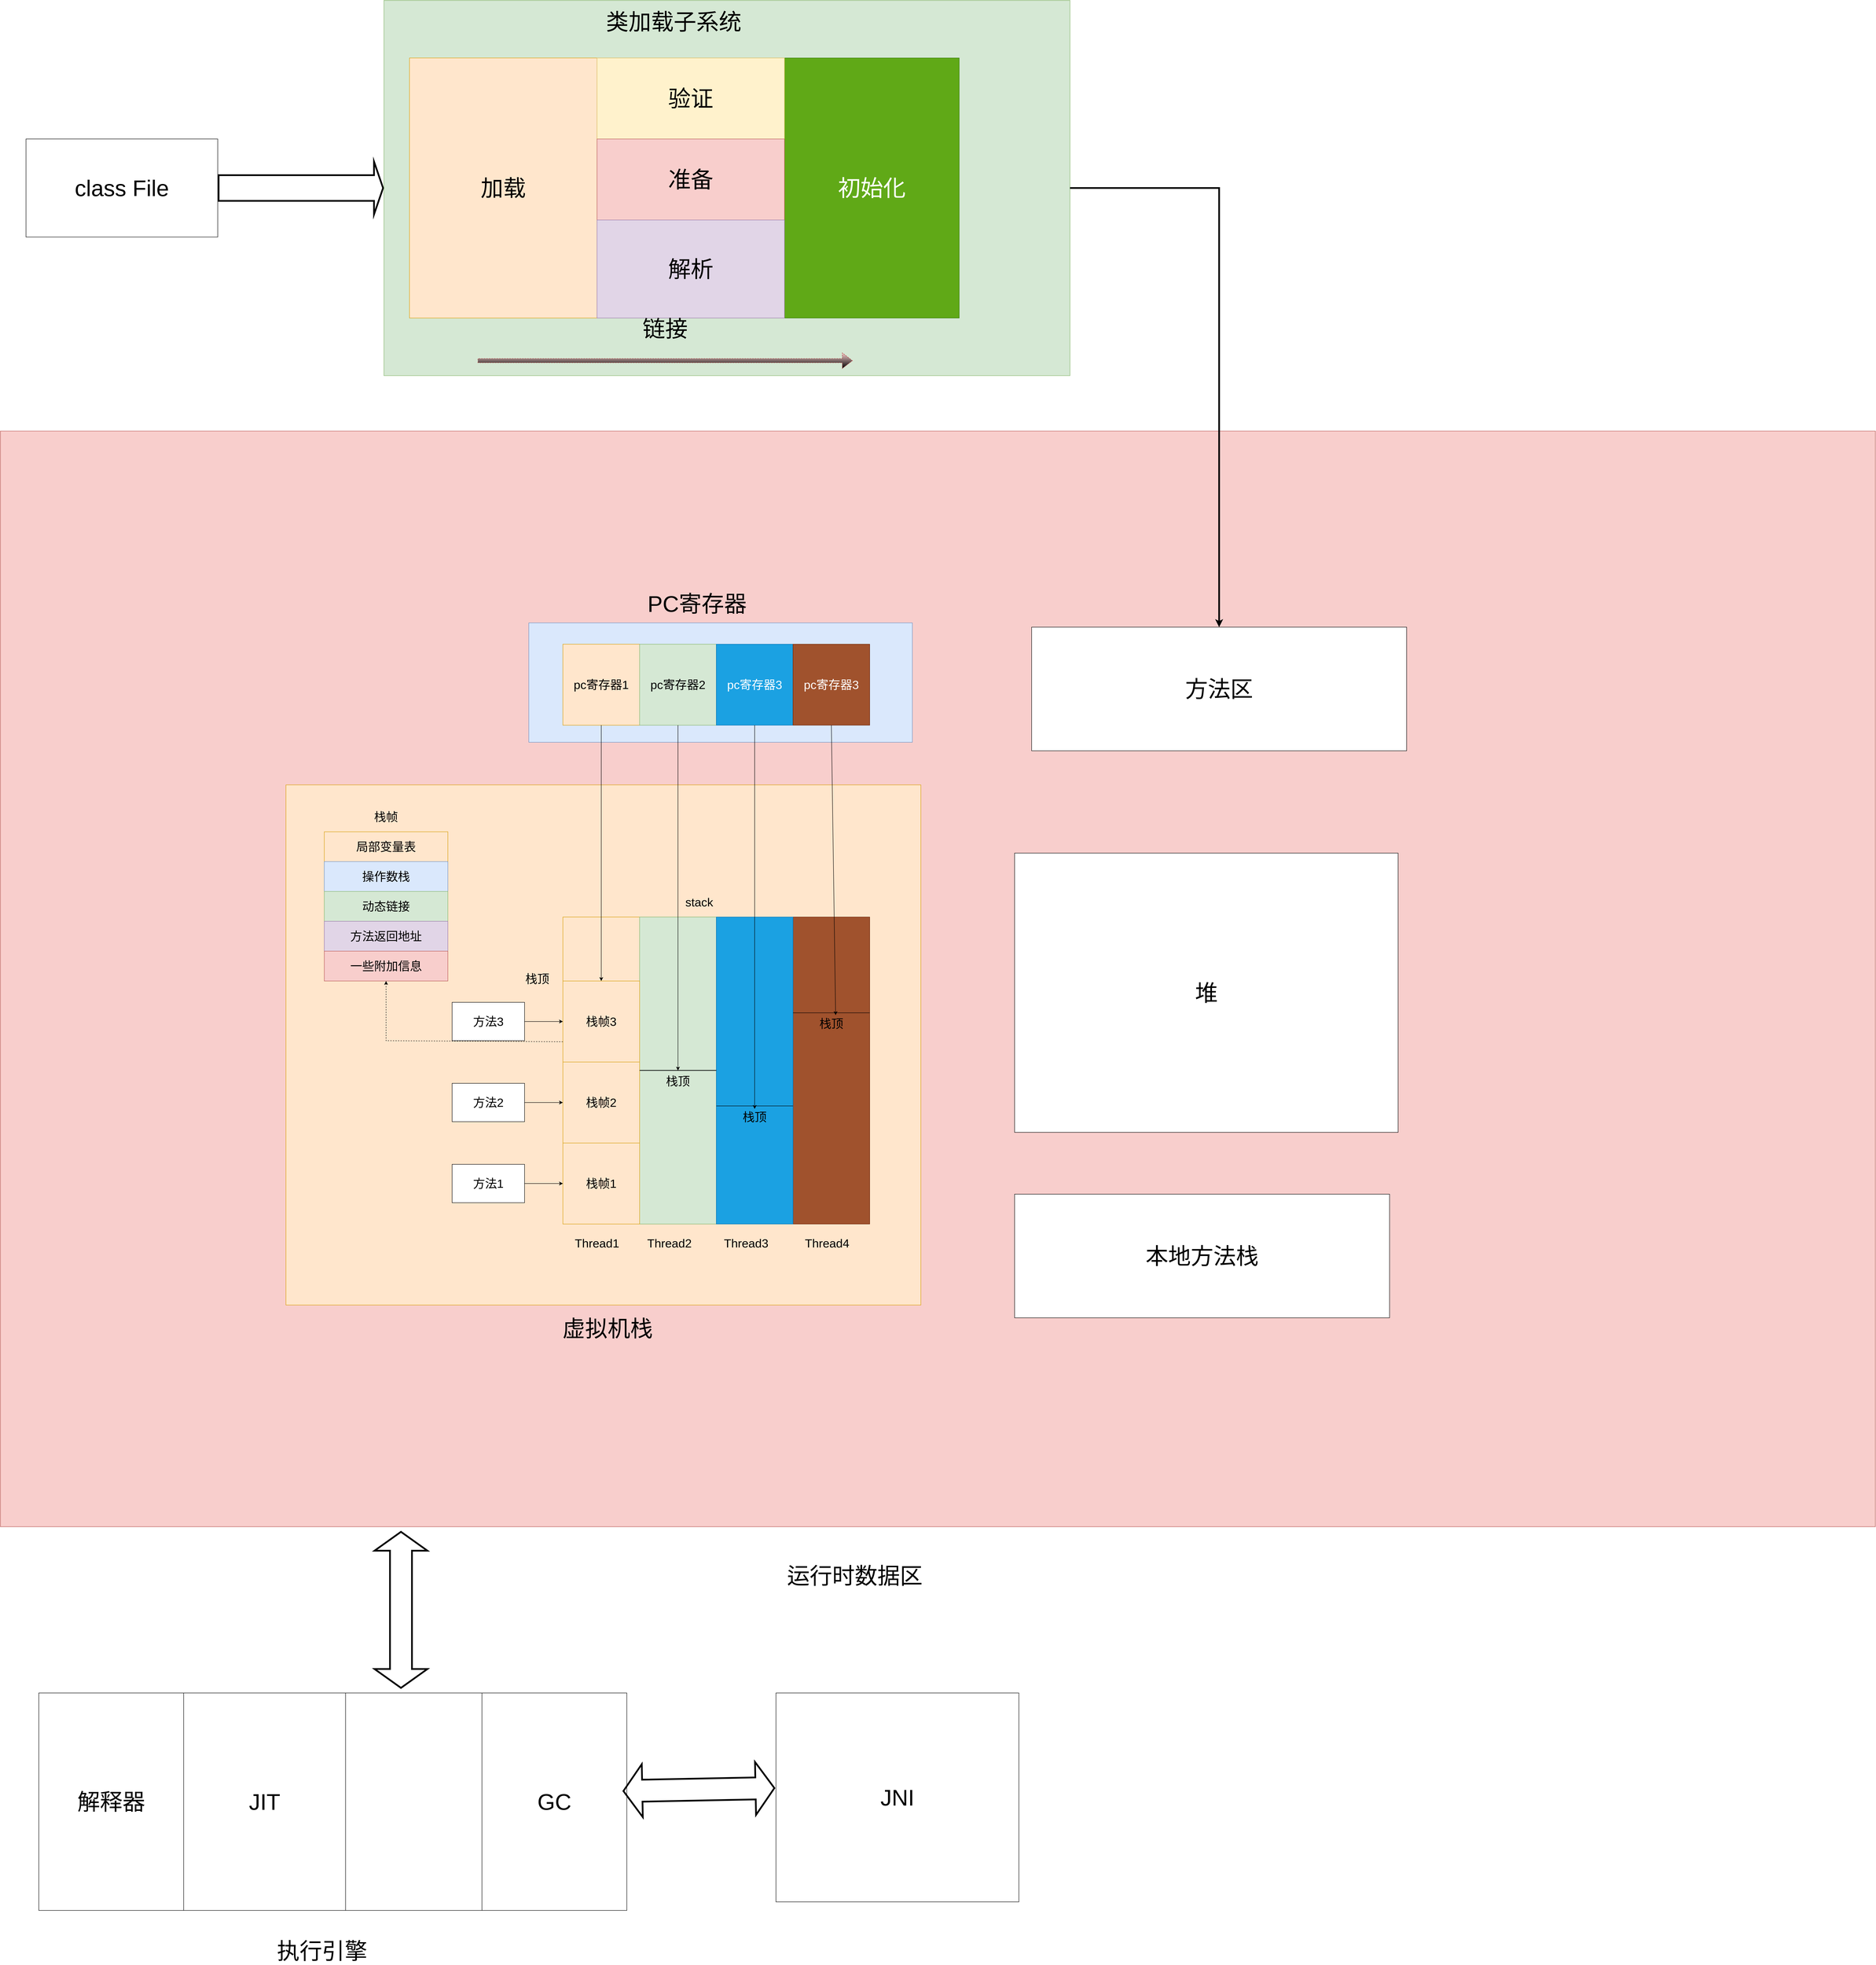 <mxfile version="20.2.5" type="github">
  <diagram name="Page-1" id="e7e014a7-5840-1c2e-5031-d8a46d1fe8dd">
    <mxGraphModel dx="7060" dy="5684" grid="1" gridSize="10" guides="1" tooltips="1" connect="1" arrows="1" fold="1" page="1" pageScale="1" pageWidth="1169" pageHeight="826" background="none" math="0" shadow="0">
      <root>
        <mxCell id="0" />
        <mxCell id="1" parent="0" />
        <mxCell id="_ZzYg-q-LXf1VRRoxgUA-122" value="" style="rounded=0;whiteSpace=wrap;html=1;shadow=0;glass=0;fillStyle=auto;fontSize=53;strokeWidth=1;fillColor=#d5e8d4;strokeColor=#82b366;" vertex="1" parent="1">
          <mxGeometry x="-130" y="-2200" width="1610" height="880" as="geometry" />
        </mxCell>
        <mxCell id="_ZzYg-q-LXf1VRRoxgUA-120" value="" style="rounded=0;whiteSpace=wrap;html=1;shadow=0;glass=0;fillStyle=auto;fontSize=53;strokeWidth=1;fillColor=#f8cecc;strokeColor=#b85450;" vertex="1" parent="1">
          <mxGeometry x="-1030" y="-1190" width="4400" height="2570" as="geometry" />
        </mxCell>
        <mxCell id="_ZzYg-q-LXf1VRRoxgUA-106" value="" style="rounded=0;whiteSpace=wrap;html=1;shadow=0;glass=0;fillStyle=auto;fontSize=53;strokeWidth=1;fillColor=#dae8fc;strokeColor=#6c8ebf;" vertex="1" parent="1">
          <mxGeometry x="210" y="-740" width="900" height="280" as="geometry" />
        </mxCell>
        <mxCell id="_ZzYg-q-LXf1VRRoxgUA-104" value="" style="rounded=0;whiteSpace=wrap;html=1;fillStyle=auto;fontSize=28;fillColor=#ffe6cc;strokeColor=#d79b00;glass=0;shadow=0;" vertex="1" parent="1">
          <mxGeometry x="-360" y="-360" width="1490" height="1220" as="geometry" />
        </mxCell>
        <mxCell id="_ZzYg-q-LXf1VRRoxgUA-43" value="" style="whiteSpace=wrap;html=1;aspect=fixed;fillColor=#a0522d;fontColor=#ffffff;strokeColor=#6D1F00;" vertex="1" parent="1">
          <mxGeometry x="290" y="-50" width="720" height="720" as="geometry" />
        </mxCell>
        <mxCell id="_ZzYg-q-LXf1VRRoxgUA-44" value="&lt;font style=&quot;font-size: 28px;&quot;&gt;stack&lt;/font&gt;" style="text;html=1;strokeColor=none;fillColor=none;align=center;verticalAlign=middle;whiteSpace=wrap;rounded=0;" vertex="1" parent="1">
          <mxGeometry x="410" y="-120" width="400" height="70" as="geometry" />
        </mxCell>
        <mxCell id="_ZzYg-q-LXf1VRRoxgUA-47" value="" style="rounded=0;whiteSpace=wrap;html=1;fontSize=28;fillColor=#ffe6cc;strokeColor=#d79b00;" vertex="1" parent="1">
          <mxGeometry x="290" y="-50" width="180" height="720" as="geometry" />
        </mxCell>
        <mxCell id="_ZzYg-q-LXf1VRRoxgUA-48" value="" style="rounded=0;whiteSpace=wrap;html=1;fontSize=28;fillColor=#d5e8d4;strokeColor=#82b366;" vertex="1" parent="1">
          <mxGeometry x="470" y="-50" width="180" height="720" as="geometry" />
        </mxCell>
        <mxCell id="_ZzYg-q-LXf1VRRoxgUA-49" value="" style="rounded=0;whiteSpace=wrap;html=1;fontSize=28;fillColor=#1ba1e2;fontColor=#ffffff;strokeColor=#006EAF;" vertex="1" parent="1">
          <mxGeometry x="650" y="-50" width="180" height="720" as="geometry" />
        </mxCell>
        <mxCell id="_ZzYg-q-LXf1VRRoxgUA-50" value="栈帧1" style="rounded=0;whiteSpace=wrap;html=1;fontSize=28;fillColor=#ffe6cc;strokeColor=#d79b00;" vertex="1" parent="1">
          <mxGeometry x="290" y="480" width="180" height="190" as="geometry" />
        </mxCell>
        <mxCell id="_ZzYg-q-LXf1VRRoxgUA-51" value="栈帧2" style="rounded=0;whiteSpace=wrap;html=1;fontSize=28;fillColor=#ffe6cc;strokeColor=#d79b00;" vertex="1" parent="1">
          <mxGeometry x="290" y="290" width="180" height="190" as="geometry" />
        </mxCell>
        <mxCell id="_ZzYg-q-LXf1VRRoxgUA-52" value="栈帧3" style="rounded=0;whiteSpace=wrap;html=1;fontSize=28;fillColor=#ffe6cc;strokeColor=#d79b00;" vertex="1" parent="1">
          <mxGeometry x="290" y="100" width="180" height="190" as="geometry" />
        </mxCell>
        <mxCell id="_ZzYg-q-LXf1VRRoxgUA-53" value="方法1" style="rounded=0;whiteSpace=wrap;html=1;fontSize=28;" vertex="1" parent="1">
          <mxGeometry x="30" y="530" width="170" height="90" as="geometry" />
        </mxCell>
        <mxCell id="_ZzYg-q-LXf1VRRoxgUA-54" value="方法2" style="rounded=0;whiteSpace=wrap;html=1;fontSize=28;" vertex="1" parent="1">
          <mxGeometry x="30" y="340" width="170" height="90" as="geometry" />
        </mxCell>
        <mxCell id="_ZzYg-q-LXf1VRRoxgUA-55" value="方法3" style="rounded=0;whiteSpace=wrap;html=1;fontSize=28;" vertex="1" parent="1">
          <mxGeometry x="30" y="150" width="170" height="90" as="geometry" />
        </mxCell>
        <mxCell id="_ZzYg-q-LXf1VRRoxgUA-56" value="" style="endArrow=classic;html=1;rounded=0;fontSize=28;exitX=1;exitY=0.5;exitDx=0;exitDy=0;entryX=0;entryY=0.5;entryDx=0;entryDy=0;" edge="1" parent="1" source="_ZzYg-q-LXf1VRRoxgUA-53" target="_ZzYg-q-LXf1VRRoxgUA-50">
          <mxGeometry width="50" height="50" relative="1" as="geometry">
            <mxPoint x="560" y="410" as="sourcePoint" />
            <mxPoint x="610" y="360" as="targetPoint" />
          </mxGeometry>
        </mxCell>
        <mxCell id="_ZzYg-q-LXf1VRRoxgUA-59" value="" style="endArrow=classic;html=1;rounded=0;fontSize=28;entryX=0;entryY=0.5;entryDx=0;entryDy=0;" edge="1" parent="1" source="_ZzYg-q-LXf1VRRoxgUA-54" target="_ZzYg-q-LXf1VRRoxgUA-51">
          <mxGeometry width="50" height="50" relative="1" as="geometry">
            <mxPoint x="560" y="410" as="sourcePoint" />
            <mxPoint x="610" y="360" as="targetPoint" />
          </mxGeometry>
        </mxCell>
        <mxCell id="_ZzYg-q-LXf1VRRoxgUA-61" value="pc寄存器1" style="rounded=0;whiteSpace=wrap;html=1;fontSize=28;fillColor=#ffe6cc;strokeColor=#d79b00;" vertex="1" parent="1">
          <mxGeometry x="290" y="-690" width="180" height="190" as="geometry" />
        </mxCell>
        <mxCell id="_ZzYg-q-LXf1VRRoxgUA-62" value="pc寄存器2" style="rounded=0;whiteSpace=wrap;html=1;fontSize=28;fillColor=#d5e8d4;strokeColor=#82b366;" vertex="1" parent="1">
          <mxGeometry x="470" y="-690" width="180" height="190" as="geometry" />
        </mxCell>
        <mxCell id="_ZzYg-q-LXf1VRRoxgUA-63" value="pc寄存器3" style="rounded=0;whiteSpace=wrap;html=1;fontSize=28;fillColor=#1ba1e2;fontColor=#ffffff;strokeColor=#006EAF;" vertex="1" parent="1">
          <mxGeometry x="650" y="-690" width="180" height="190" as="geometry" />
        </mxCell>
        <mxCell id="_ZzYg-q-LXf1VRRoxgUA-64" value="pc寄存器3" style="rounded=0;whiteSpace=wrap;html=1;fontSize=28;fillColor=#a0522d;fontColor=#ffffff;strokeColor=#6D1F00;" vertex="1" parent="1">
          <mxGeometry x="830" y="-690" width="180" height="190" as="geometry" />
        </mxCell>
        <mxCell id="_ZzYg-q-LXf1VRRoxgUA-65" value="Thread1" style="text;html=1;strokeColor=none;fillColor=none;align=center;verticalAlign=middle;whiteSpace=wrap;rounded=0;fontSize=28;" vertex="1" parent="1">
          <mxGeometry x="340" y="700" width="60" height="30" as="geometry" />
        </mxCell>
        <mxCell id="_ZzYg-q-LXf1VRRoxgUA-66" value="Thread2" style="text;html=1;strokeColor=none;fillColor=none;align=center;verticalAlign=middle;whiteSpace=wrap;rounded=0;fontSize=28;" vertex="1" parent="1">
          <mxGeometry x="510" y="700" width="60" height="30" as="geometry" />
        </mxCell>
        <mxCell id="_ZzYg-q-LXf1VRRoxgUA-67" value="Thread3" style="text;html=1;strokeColor=none;fillColor=none;align=center;verticalAlign=middle;whiteSpace=wrap;rounded=0;fontSize=28;" vertex="1" parent="1">
          <mxGeometry x="690" y="700" width="60" height="30" as="geometry" />
        </mxCell>
        <mxCell id="_ZzYg-q-LXf1VRRoxgUA-68" value="Thread4" style="text;html=1;strokeColor=none;fillColor=none;align=center;verticalAlign=middle;whiteSpace=wrap;rounded=0;fontSize=28;" vertex="1" parent="1">
          <mxGeometry x="880" y="700" width="60" height="30" as="geometry" />
        </mxCell>
        <mxCell id="_ZzYg-q-LXf1VRRoxgUA-70" value="" style="endArrow=classic;html=1;rounded=0;fontSize=28;entryX=0.5;entryY=0;entryDx=0;entryDy=0;" edge="1" parent="1" source="_ZzYg-q-LXf1VRRoxgUA-61" target="_ZzYg-q-LXf1VRRoxgUA-52">
          <mxGeometry width="50" height="50" relative="1" as="geometry">
            <mxPoint x="560" y="410" as="sourcePoint" />
            <mxPoint x="180" y="-60" as="targetPoint" />
          </mxGeometry>
        </mxCell>
        <mxCell id="_ZzYg-q-LXf1VRRoxgUA-74" value="栈顶" style="text;html=1;strokeColor=none;fillColor=none;align=center;verticalAlign=middle;whiteSpace=wrap;rounded=0;fontSize=28;" vertex="1" parent="1">
          <mxGeometry x="200" y="80" width="60" height="30" as="geometry" />
        </mxCell>
        <mxCell id="_ZzYg-q-LXf1VRRoxgUA-77" value="" style="endArrow=classic;html=1;rounded=0;fontSize=28;entryX=0;entryY=0.5;entryDx=0;entryDy=0;exitX=1;exitY=0.5;exitDx=0;exitDy=0;" edge="1" parent="1" source="_ZzYg-q-LXf1VRRoxgUA-55" target="_ZzYg-q-LXf1VRRoxgUA-52">
          <mxGeometry width="50" height="50" relative="1" as="geometry">
            <mxPoint x="200" y="385" as="sourcePoint" />
            <mxPoint x="290" y="385" as="targetPoint" />
            <Array as="points" />
          </mxGeometry>
        </mxCell>
        <mxCell id="_ZzYg-q-LXf1VRRoxgUA-78" value="栈顶" style="text;html=1;strokeColor=none;fillColor=none;align=center;verticalAlign=middle;whiteSpace=wrap;rounded=0;fontSize=28;" vertex="1" parent="1">
          <mxGeometry x="530" y="320" width="60" height="30" as="geometry" />
        </mxCell>
        <mxCell id="_ZzYg-q-LXf1VRRoxgUA-81" value="" style="endArrow=none;html=1;rounded=0;fontSize=28;entryX=1;entryY=0.5;entryDx=0;entryDy=0;exitX=0;exitY=0.5;exitDx=0;exitDy=0;" edge="1" parent="1" source="_ZzYg-q-LXf1VRRoxgUA-48" target="_ZzYg-q-LXf1VRRoxgUA-48">
          <mxGeometry width="50" height="50" relative="1" as="geometry">
            <mxPoint x="330" y="330" as="sourcePoint" />
            <mxPoint x="380" y="280" as="targetPoint" />
          </mxGeometry>
        </mxCell>
        <mxCell id="_ZzYg-q-LXf1VRRoxgUA-83" value="" style="endArrow=none;html=1;rounded=0;fontSize=28;entryX=1;entryY=0.5;entryDx=0;entryDy=0;exitX=0;exitY=0.5;exitDx=0;exitDy=0;" edge="1" parent="1">
          <mxGeometry width="50" height="50" relative="1" as="geometry">
            <mxPoint x="470" y="309.33" as="sourcePoint" />
            <mxPoint x="650" y="309.33" as="targetPoint" />
          </mxGeometry>
        </mxCell>
        <mxCell id="_ZzYg-q-LXf1VRRoxgUA-84" value="" style="endArrow=none;html=1;rounded=0;fontSize=28;entryX=1;entryY=0.5;entryDx=0;entryDy=0;exitX=0;exitY=0.5;exitDx=0;exitDy=0;" edge="1" parent="1">
          <mxGeometry width="50" height="50" relative="1" as="geometry">
            <mxPoint x="650" y="393.0" as="sourcePoint" />
            <mxPoint x="830" y="393.0" as="targetPoint" />
          </mxGeometry>
        </mxCell>
        <mxCell id="_ZzYg-q-LXf1VRRoxgUA-85" value="栈顶" style="text;html=1;strokeColor=none;fillColor=none;align=center;verticalAlign=middle;whiteSpace=wrap;rounded=0;fontSize=28;" vertex="1" parent="1">
          <mxGeometry x="710" y="403.67" width="60" height="30" as="geometry" />
        </mxCell>
        <mxCell id="_ZzYg-q-LXf1VRRoxgUA-86" value="" style="endArrow=none;html=1;rounded=0;fontSize=28;entryX=1;entryY=0.5;entryDx=0;entryDy=0;exitX=0;exitY=0.5;exitDx=0;exitDy=0;" edge="1" parent="1">
          <mxGeometry width="50" height="50" relative="1" as="geometry">
            <mxPoint x="830" y="174.66" as="sourcePoint" />
            <mxPoint x="1010" y="174.66" as="targetPoint" />
          </mxGeometry>
        </mxCell>
        <mxCell id="_ZzYg-q-LXf1VRRoxgUA-87" value="栈顶" style="text;html=1;strokeColor=none;fillColor=none;align=center;verticalAlign=middle;whiteSpace=wrap;rounded=0;fontSize=28;" vertex="1" parent="1">
          <mxGeometry x="890" y="185.33" width="60" height="30" as="geometry" />
        </mxCell>
        <mxCell id="_ZzYg-q-LXf1VRRoxgUA-89" value="" style="endArrow=classic;html=1;rounded=0;fontSize=28;exitX=0.5;exitY=1;exitDx=0;exitDy=0;" edge="1" parent="1" source="_ZzYg-q-LXf1VRRoxgUA-62">
          <mxGeometry width="50" height="50" relative="1" as="geometry">
            <mxPoint x="380" y="-130" as="sourcePoint" />
            <mxPoint x="560" y="310" as="targetPoint" />
          </mxGeometry>
        </mxCell>
        <mxCell id="_ZzYg-q-LXf1VRRoxgUA-90" value="" style="endArrow=classic;html=1;rounded=0;fontSize=28;" edge="1" parent="1" source="_ZzYg-q-LXf1VRRoxgUA-63">
          <mxGeometry width="50" height="50" relative="1" as="geometry">
            <mxPoint x="560" y="-130" as="sourcePoint" />
            <mxPoint x="740" y="400" as="targetPoint" />
          </mxGeometry>
        </mxCell>
        <mxCell id="_ZzYg-q-LXf1VRRoxgUA-91" value="" style="endArrow=classic;html=1;rounded=0;fontSize=28;exitX=0.5;exitY=1;exitDx=0;exitDy=0;" edge="1" parent="1" source="_ZzYg-q-LXf1VRRoxgUA-64">
          <mxGeometry width="50" height="50" relative="1" as="geometry">
            <mxPoint x="740" y="-130" as="sourcePoint" />
            <mxPoint x="930" y="180" as="targetPoint" />
          </mxGeometry>
        </mxCell>
        <mxCell id="_ZzYg-q-LXf1VRRoxgUA-92" value="" style="rounded=0;whiteSpace=wrap;html=1;fontSize=28;fillColor=#ffe6cc;strokeColor=#d79b00;" vertex="1" parent="1">
          <mxGeometry x="-270" y="-250" width="290" height="350" as="geometry" />
        </mxCell>
        <mxCell id="_ZzYg-q-LXf1VRRoxgUA-93" value="局部变量表" style="rounded=0;whiteSpace=wrap;html=1;fontSize=28;fillColor=#ffe6cc;strokeColor=#d79b00;" vertex="1" parent="1">
          <mxGeometry x="-270" y="-250" width="290" height="70" as="geometry" />
        </mxCell>
        <mxCell id="_ZzYg-q-LXf1VRRoxgUA-94" value="操作数栈" style="rounded=0;whiteSpace=wrap;html=1;fontSize=28;fillColor=#dae8fc;strokeColor=#6c8ebf;" vertex="1" parent="1">
          <mxGeometry x="-270" y="-180" width="290" height="70" as="geometry" />
        </mxCell>
        <mxCell id="_ZzYg-q-LXf1VRRoxgUA-95" value="动态链接" style="rounded=0;whiteSpace=wrap;html=1;fontSize=28;fillColor=#d5e8d4;strokeColor=#82b366;" vertex="1" parent="1">
          <mxGeometry x="-270" y="-110" width="290" height="70" as="geometry" />
        </mxCell>
        <mxCell id="_ZzYg-q-LXf1VRRoxgUA-96" value="方法返回地址" style="rounded=0;whiteSpace=wrap;html=1;fontSize=28;fillColor=#e1d5e7;strokeColor=#9673a6;" vertex="1" parent="1">
          <mxGeometry x="-270" y="-40" width="290" height="70" as="geometry" />
        </mxCell>
        <mxCell id="_ZzYg-q-LXf1VRRoxgUA-97" value="一些附加信息" style="rounded=0;whiteSpace=wrap;html=1;fontSize=28;fillColor=#f8cecc;strokeColor=#b85450;" vertex="1" parent="1">
          <mxGeometry x="-270" y="30" width="290" height="70" as="geometry" />
        </mxCell>
        <mxCell id="_ZzYg-q-LXf1VRRoxgUA-100" value="栈帧" style="text;html=1;strokeColor=none;fillColor=none;align=center;verticalAlign=middle;whiteSpace=wrap;rounded=0;fontSize=28;" vertex="1" parent="1">
          <mxGeometry x="-155" y="-300" width="60" height="30" as="geometry" />
        </mxCell>
        <mxCell id="_ZzYg-q-LXf1VRRoxgUA-101" value="" style="endArrow=classic;html=1;rounded=0;fontSize=28;exitX=0;exitY=0.75;exitDx=0;exitDy=0;entryX=0.5;entryY=1;entryDx=0;entryDy=0;dashed=1;" edge="1" parent="1" source="_ZzYg-q-LXf1VRRoxgUA-52" target="_ZzYg-q-LXf1VRRoxgUA-97">
          <mxGeometry width="50" height="50" relative="1" as="geometry">
            <mxPoint x="260" y="150" as="sourcePoint" />
            <mxPoint x="310" y="100" as="targetPoint" />
            <Array as="points">
              <mxPoint x="-125" y="240" />
            </Array>
          </mxGeometry>
        </mxCell>
        <mxCell id="_ZzYg-q-LXf1VRRoxgUA-105" value="&lt;font style=&quot;font-size: 53px;&quot;&gt;虚拟机栈&lt;/font&gt;" style="text;html=1;strokeColor=none;fillColor=none;align=center;verticalAlign=middle;whiteSpace=wrap;rounded=0;fillStyle=auto;fontSize=28;strokeWidth=1;" vertex="1" parent="1">
          <mxGeometry x="250" y="900" width="290" height="30" as="geometry" />
        </mxCell>
        <mxCell id="_ZzYg-q-LXf1VRRoxgUA-107" value="PC寄存器" style="text;html=1;strokeColor=none;fillColor=none;align=center;verticalAlign=middle;whiteSpace=wrap;rounded=0;shadow=0;glass=0;fillStyle=auto;fontSize=53;" vertex="1" parent="1">
          <mxGeometry x="460" y="-800" width="290" height="30" as="geometry" />
        </mxCell>
        <mxCell id="_ZzYg-q-LXf1VRRoxgUA-108" value="" style="rounded=0;whiteSpace=wrap;html=1;shadow=0;glass=0;fillStyle=auto;fontSize=53;strokeWidth=1;fillColor=default;gradientColor=none;" vertex="1" parent="1">
          <mxGeometry x="-70" y="-2065" width="1290" height="610" as="geometry" />
        </mxCell>
        <mxCell id="_ZzYg-q-LXf1VRRoxgUA-109" value="类加载子系统" style="text;html=1;strokeColor=none;fillColor=none;align=center;verticalAlign=middle;whiteSpace=wrap;rounded=0;shadow=0;glass=0;fillStyle=auto;fontSize=53;" vertex="1" parent="1">
          <mxGeometry x="360" y="-2165" width="380" height="30" as="geometry" />
        </mxCell>
        <mxCell id="_ZzYg-q-LXf1VRRoxgUA-110" value="加载" style="rounded=0;whiteSpace=wrap;html=1;shadow=0;glass=0;fillStyle=auto;fontSize=53;strokeWidth=1;fillColor=#ffe6cc;strokeColor=#d79b00;" vertex="1" parent="1">
          <mxGeometry x="-70" y="-2065" width="440" height="610" as="geometry" />
        </mxCell>
        <mxCell id="_ZzYg-q-LXf1VRRoxgUA-111" value="" style="rounded=0;whiteSpace=wrap;html=1;shadow=0;glass=0;fillStyle=auto;fontSize=53;strokeWidth=1;fillColor=default;gradientColor=none;" vertex="1" parent="1">
          <mxGeometry x="370" y="-2065" width="440" height="610" as="geometry" />
        </mxCell>
        <mxCell id="_ZzYg-q-LXf1VRRoxgUA-112" value="初始化" style="rounded=0;whiteSpace=wrap;html=1;shadow=0;glass=0;fillStyle=auto;fontSize=53;strokeWidth=1;fillColor=#60a917;fontColor=#ffffff;strokeColor=#2D7600;" vertex="1" parent="1">
          <mxGeometry x="810" y="-2065" width="410" height="610" as="geometry" />
        </mxCell>
        <mxCell id="_ZzYg-q-LXf1VRRoxgUA-113" value="验证" style="rounded=0;whiteSpace=wrap;html=1;shadow=0;glass=0;fillStyle=auto;fontSize=53;strokeWidth=1;fillColor=#fff2cc;strokeColor=#d6b656;" vertex="1" parent="1">
          <mxGeometry x="370" y="-2065" width="440" height="190" as="geometry" />
        </mxCell>
        <mxCell id="_ZzYg-q-LXf1VRRoxgUA-114" value="准备" style="rounded=0;whiteSpace=wrap;html=1;shadow=0;glass=0;fillStyle=auto;fontSize=53;strokeWidth=1;fillColor=#f8cecc;strokeColor=#b85450;" vertex="1" parent="1">
          <mxGeometry x="370" y="-1875" width="440" height="190" as="geometry" />
        </mxCell>
        <mxCell id="_ZzYg-q-LXf1VRRoxgUA-115" value="解析" style="rounded=0;whiteSpace=wrap;html=1;shadow=0;glass=0;fillStyle=auto;fontSize=53;strokeWidth=1;fillColor=#e1d5e7;strokeColor=#9673a6;" vertex="1" parent="1">
          <mxGeometry x="370" y="-1685" width="440" height="230" as="geometry" />
        </mxCell>
        <mxCell id="_ZzYg-q-LXf1VRRoxgUA-117" value="" style="shape=flexArrow;endArrow=classic;html=1;rounded=0;dashed=1;fontSize=53;endWidth=25.714;endSize=7.629;fillColor=#f8cecc;strokeColor=#b85450;gradientColor=default;" edge="1" parent="1">
          <mxGeometry width="50" height="50" relative="1" as="geometry">
            <mxPoint x="90" y="-1355" as="sourcePoint" />
            <mxPoint x="970" y="-1355" as="targetPoint" />
            <Array as="points">
              <mxPoint x="270" y="-1355" />
              <mxPoint x="440" y="-1355" />
              <mxPoint x="530" y="-1355" />
              <mxPoint x="610" y="-1355" />
            </Array>
          </mxGeometry>
        </mxCell>
        <mxCell id="_ZzYg-q-LXf1VRRoxgUA-121" value="&lt;font style=&quot;font-size: 53px;&quot;&gt;运行时数据区&lt;/font&gt;" style="text;html=1;strokeColor=none;fillColor=none;align=center;verticalAlign=middle;whiteSpace=wrap;rounded=0;fillStyle=auto;fontSize=28;strokeWidth=1;" vertex="1" parent="1">
          <mxGeometry x="710" y="1480" width="530" height="30" as="geometry" />
        </mxCell>
        <mxCell id="_ZzYg-q-LXf1VRRoxgUA-124" value="方法区" style="rounded=0;whiteSpace=wrap;html=1;shadow=0;glass=0;fillStyle=auto;fontSize=53;strokeWidth=1;fillColor=default;gradientColor=none;" vertex="1" parent="1">
          <mxGeometry x="1390" y="-730" width="880" height="290" as="geometry" />
        </mxCell>
        <mxCell id="_ZzYg-q-LXf1VRRoxgUA-125" value="堆" style="rounded=0;whiteSpace=wrap;html=1;shadow=0;glass=0;fillStyle=auto;fontSize=53;strokeWidth=1;fillColor=default;gradientColor=none;" vertex="1" parent="1">
          <mxGeometry x="1350" y="-200" width="900" height="655" as="geometry" />
        </mxCell>
        <mxCell id="_ZzYg-q-LXf1VRRoxgUA-126" value="本地方法栈" style="rounded=0;whiteSpace=wrap;html=1;shadow=0;glass=0;fillStyle=auto;fontSize=53;strokeWidth=1;fillColor=default;gradientColor=none;" vertex="1" parent="1">
          <mxGeometry x="1350" y="600" width="880" height="290" as="geometry" />
        </mxCell>
        <mxCell id="_ZzYg-q-LXf1VRRoxgUA-127" value="" style="endArrow=classic;html=1;rounded=0;fontSize=53;startSize=16;sourcePerimeterSpacing=11;targetPerimeterSpacing=10;strokeWidth=4;gradientColor=default;gradientDirection=east;exitX=1;exitY=0.5;exitDx=0;exitDy=0;entryX=0.5;entryY=0;entryDx=0;entryDy=0;edgeStyle=orthogonalEdgeStyle;" edge="1" parent="1" source="_ZzYg-q-LXf1VRRoxgUA-122" target="_ZzYg-q-LXf1VRRoxgUA-124">
          <mxGeometry width="50" height="50" relative="1" as="geometry">
            <mxPoint x="1170" y="-480" as="sourcePoint" />
            <mxPoint x="1220" y="-530" as="targetPoint" />
          </mxGeometry>
        </mxCell>
        <mxCell id="_ZzYg-q-LXf1VRRoxgUA-128" value="" style="rounded=0;whiteSpace=wrap;html=1;shadow=0;glass=0;fillStyle=auto;fontSize=53;strokeWidth=1;fillColor=default;gradientColor=none;" vertex="1" parent="1">
          <mxGeometry x="-940" y="1770" width="1380" height="510" as="geometry" />
        </mxCell>
        <mxCell id="_ZzYg-q-LXf1VRRoxgUA-129" value="&lt;font style=&quot;font-size: 53px;&quot;&gt;执行引擎&lt;/font&gt;" style="text;html=1;strokeColor=none;fillColor=none;align=center;verticalAlign=middle;whiteSpace=wrap;rounded=0;fillStyle=auto;fontSize=28;strokeWidth=1;" vertex="1" parent="1">
          <mxGeometry x="-540" y="2360" width="530" height="30" as="geometry" />
        </mxCell>
        <mxCell id="_ZzYg-q-LXf1VRRoxgUA-130" value="解释器" style="rounded=0;whiteSpace=wrap;html=1;shadow=0;glass=0;fillStyle=auto;fontSize=53;strokeWidth=1;fillColor=default;gradientColor=none;" vertex="1" parent="1">
          <mxGeometry x="-940" y="1770" width="340" height="510" as="geometry" />
        </mxCell>
        <mxCell id="_ZzYg-q-LXf1VRRoxgUA-131" value="JIT" style="rounded=0;whiteSpace=wrap;html=1;shadow=0;glass=0;fillStyle=auto;fontSize=53;strokeWidth=1;fillColor=default;gradientColor=none;" vertex="1" parent="1">
          <mxGeometry x="-600" y="1770" width="380" height="510" as="geometry" />
        </mxCell>
        <mxCell id="_ZzYg-q-LXf1VRRoxgUA-132" value="JNI" style="rounded=0;whiteSpace=wrap;html=1;shadow=0;glass=0;fillStyle=auto;fontSize=53;strokeWidth=1;fillColor=default;gradientColor=none;" vertex="1" parent="1">
          <mxGeometry x="790" y="1770" width="570" height="490" as="geometry" />
        </mxCell>
        <mxCell id="_ZzYg-q-LXf1VRRoxgUA-133" value="" style="rounded=0;whiteSpace=wrap;html=1;shadow=0;glass=0;fillStyle=auto;fontSize=53;strokeWidth=1;fillColor=default;gradientColor=none;" vertex="1" parent="1">
          <mxGeometry x="-220" y="1770" width="320" height="510" as="geometry" />
        </mxCell>
        <mxCell id="_ZzYg-q-LXf1VRRoxgUA-134" value="GC" style="rounded=0;whiteSpace=wrap;html=1;shadow=0;glass=0;fillStyle=auto;fontSize=53;strokeWidth=1;fillColor=default;gradientColor=none;" vertex="1" parent="1">
          <mxGeometry x="100" y="1770" width="340" height="510" as="geometry" />
        </mxCell>
        <mxCell id="_ZzYg-q-LXf1VRRoxgUA-135" value="" style="shape=flexArrow;endArrow=classic;startArrow=classic;html=1;rounded=0;fontSize=53;startSize=13.429;sourcePerimeterSpacing=11;targetPerimeterSpacing=10;strokeWidth=4;gradientColor=default;gradientDirection=east;startWidth=68.571;endWidth=68.571;endSize=13.429;width=48.571;" edge="1" parent="1">
          <mxGeometry width="100" height="100" relative="1" as="geometry">
            <mxPoint x="-90" y="1760" as="sourcePoint" />
            <mxPoint x="-90" y="1390" as="targetPoint" />
          </mxGeometry>
        </mxCell>
        <mxCell id="_ZzYg-q-LXf1VRRoxgUA-137" value="" style="shape=flexArrow;endArrow=classic;startArrow=classic;html=1;rounded=0;fontSize=53;startSize=13.429;sourcePerimeterSpacing=11;targetPerimeterSpacing=10;strokeWidth=4;gradientColor=default;gradientDirection=east;startWidth=68.571;endWidth=68.571;endSize=13.429;width=48.571;entryX=-0.003;entryY=0.455;entryDx=0;entryDy=0;entryPerimeter=0;" edge="1" parent="1" target="_ZzYg-q-LXf1VRRoxgUA-132">
          <mxGeometry width="100" height="100" relative="1" as="geometry">
            <mxPoint x="430" y="2000" as="sourcePoint" />
            <mxPoint x="582" y="1550.0" as="targetPoint" />
          </mxGeometry>
        </mxCell>
        <mxCell id="_ZzYg-q-LXf1VRRoxgUA-138" value="链接" style="text;html=1;strokeColor=none;fillColor=none;align=center;verticalAlign=middle;whiteSpace=wrap;rounded=0;shadow=0;glass=0;fillStyle=auto;fontSize=53;" vertex="1" parent="1">
          <mxGeometry x="420" y="-1445" width="220" height="30" as="geometry" />
        </mxCell>
        <mxCell id="_ZzYg-q-LXf1VRRoxgUA-140" value="class File" style="rounded=0;whiteSpace=wrap;html=1;shadow=0;glass=0;fillStyle=auto;fontSize=53;strokeWidth=1;fillColor=default;gradientColor=none;" vertex="1" parent="1">
          <mxGeometry x="-970" y="-1875" width="450" height="230" as="geometry" />
        </mxCell>
        <mxCell id="_ZzYg-q-LXf1VRRoxgUA-142" value="" style="shape=flexArrow;endArrow=classic;html=1;rounded=0;fontSize=53;startSize=16;sourcePerimeterSpacing=11;targetPerimeterSpacing=10;strokeWidth=4;gradientColor=default;gradientDirection=east;endWidth=60.0;endSize=5.771;exitX=1;exitY=0.5;exitDx=0;exitDy=0;width=57.143;entryX=0;entryY=0.5;entryDx=0;entryDy=0;" edge="1" parent="1" source="_ZzYg-q-LXf1VRRoxgUA-140" target="_ZzYg-q-LXf1VRRoxgUA-122">
          <mxGeometry width="50" height="50" relative="1" as="geometry">
            <mxPoint x="-470" y="-1900" as="sourcePoint" />
            <mxPoint x="-420" y="-1930" as="targetPoint" />
          </mxGeometry>
        </mxCell>
      </root>
    </mxGraphModel>
  </diagram>
</mxfile>
